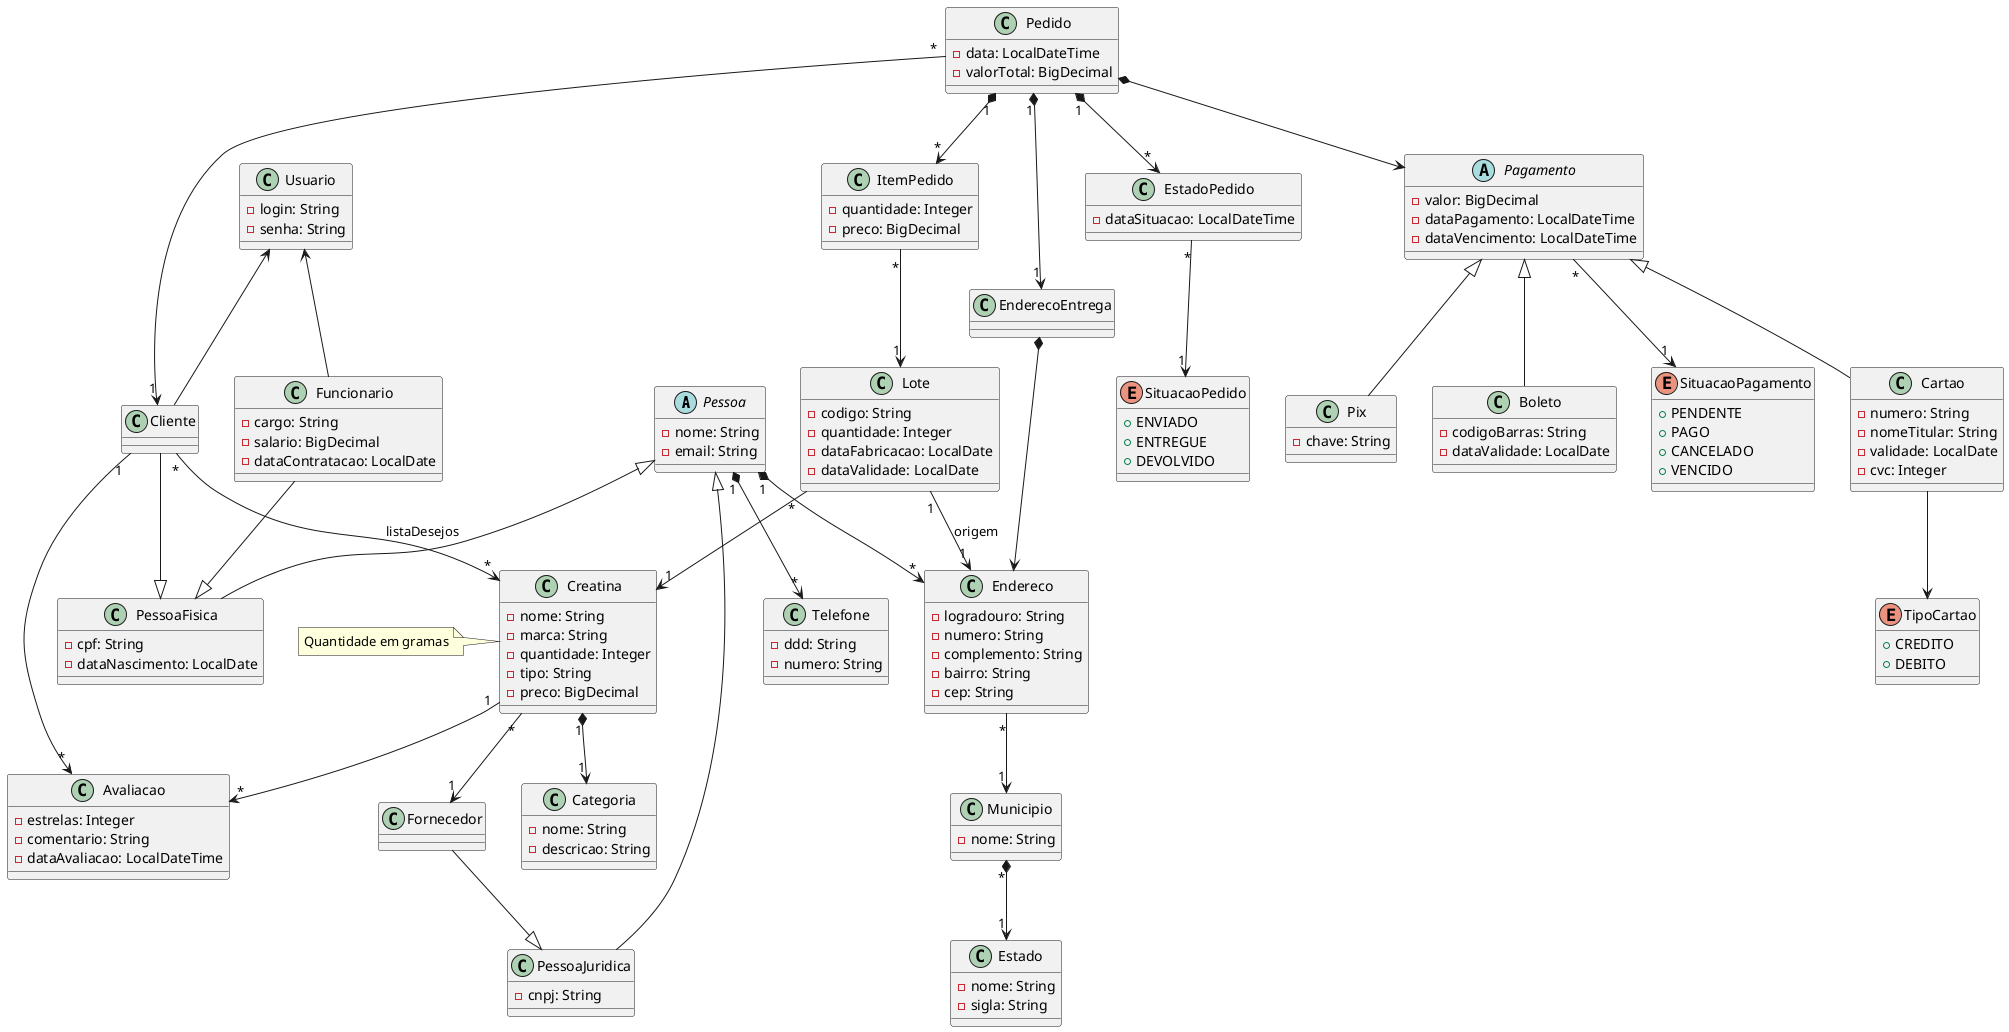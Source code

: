 @startuml Creatina

abstract class Pessoa {
  - nome: String
  - email: String
}

class PessoaFisica {
  - cpf: String
  - dataNascimento: LocalDate
}

class PessoaJuridica {
  - cnpj: String
}

class Usuario {
  - login: String
  - senha: String
}

class Cliente {
}

class Funcionario {
  - cargo: String
  - salario: BigDecimal
  - dataContratacao: LocalDate
}

Pessoa <|-- PessoaFisica
Pessoa <|-- PessoaJuridica
Usuario <-- Cliente
Usuario <-- Funcionario
Funcionario --|> PessoaFisica
Cliente --|> PessoaFisica
Fornecedor --|> PessoaJuridica

class Telefone {
  - ddd: String
  - numero: String
}

class Endereco {
  - logradouro: String
  - numero: String
  - complemento: String
  - bairro: String
  - cep: String
}

class Municipio {
  - nome: String
}

class Estado {
  - nome: String
  - sigla: String
}

class Pedido {
  - data: LocalDateTime
  - valorTotal: BigDecimal
}

class ItemPedido {
  - quantidade: Integer
  - preco: BigDecimal
}

class EstadoPedido {
  - dataSituacao: LocalDateTime
}

Enum SituacaoPedido {
  + ENVIADO
  + ENTREGUE
  + DEVOLVIDO
}

class EnderecoEntrega {
}

Enum SituacaoPagamento {
  + PENDENTE
  + PAGO
  + CANCELADO
  + VENCIDO
}

abstract class Pagamento {
  - valor: BigDecimal
  - dataPagamento: LocalDateTime
  - dataVencimento: LocalDateTime
}

class Cartao {
  - numero: String
  - nomeTitular: String
  - validade: LocalDate
  - cvc: Integer
}

Enum TipoCartao {
  + CREDITO
  + DEBITO
}

class Pix {
  - chave: String
}

class Boleto {
  - codigoBarras: String
  - dataValidade: LocalDate
}

Pagamento <|-- Pix
Pagamento <|-- Boleto
Pagamento <|-- Cartao
Pagamento "*" --> "1" SituacaoPagamento

class Fornecedor {
}

class Creatina {
  - nome: String
  - marca: String
  - quantidade: Integer
  - tipo: String
  - preco: BigDecimal
}

class Categoria {
  - nome: String
  - descricao: String
}

class Lote {
  - codigo: String
  - quantidade: Integer
  - dataFabricacao: LocalDate
  - dataValidade: LocalDate
}

class Avaliacao {
  - estrelas: Integer
  - comentario: String
  - dataAvaliacao: LocalDateTime
}

' Relacionamentos

Pessoa "1" *--> "*" Telefone
Pessoa "1" *--> "*" Endereco

EnderecoEntrega *--> Endereco
Endereco "*" --> "1" Municipio
Municipio "*" *--> "1" Estado

Cliente "*" --> "*" Creatina : listaDesejos
Cliente "1" --> "*" Avaliacao

ItemPedido "*" --> "1" Lote

Pedido "*" --> "1" Cliente
Pedido "1" *--> "*" ItemPedido
Pedido *--> Pagamento
Pedido "1" *--> "*" EstadoPedido
Pedido "1" *--> "1" EnderecoEntrega

EstadoPedido "*" --> "1" SituacaoPedido

Cartao --> TipoCartao

Creatina "1" *--> "1" Categoria
Creatina "1" --> "*" Avaliacao
Creatina "*" --> "1" Fornecedor

Lote "*" --> "1" Creatina
Lote "1" --> "1" Endereco : origem

note left of Creatina: Quantidade em gramas

@enduml
